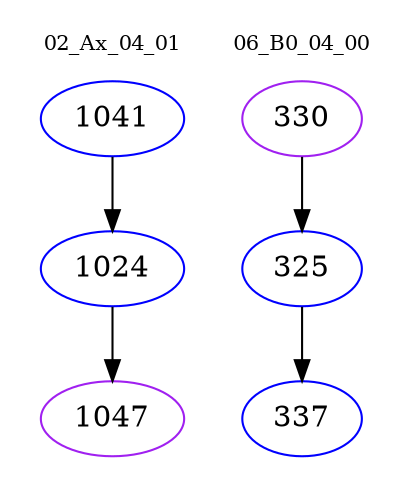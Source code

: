 digraph{
subgraph cluster_0 {
color = white
label = "02_Ax_04_01";
fontsize=10;
T0_1041 [label="1041", color="blue"]
T0_1041 -> T0_1024 [color="black"]
T0_1024 [label="1024", color="blue"]
T0_1024 -> T0_1047 [color="black"]
T0_1047 [label="1047", color="purple"]
}
subgraph cluster_1 {
color = white
label = "06_B0_04_00";
fontsize=10;
T1_330 [label="330", color="purple"]
T1_330 -> T1_325 [color="black"]
T1_325 [label="325", color="blue"]
T1_325 -> T1_337 [color="black"]
T1_337 [label="337", color="blue"]
}
}
